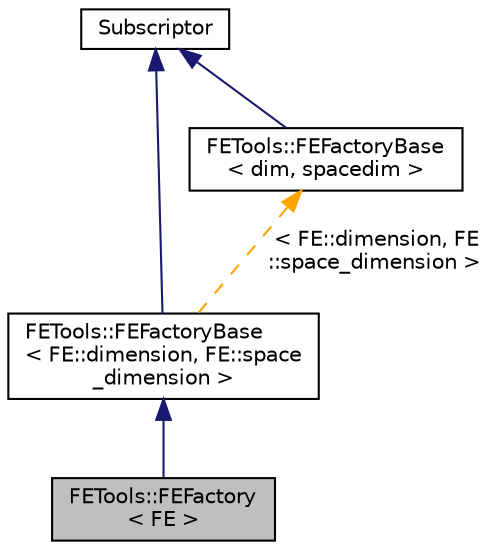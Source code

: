 digraph "FETools::FEFactory&lt; FE &gt;"
{
 // LATEX_PDF_SIZE
  edge [fontname="Helvetica",fontsize="10",labelfontname="Helvetica",labelfontsize="10"];
  node [fontname="Helvetica",fontsize="10",shape=record];
  Node1 [label="FETools::FEFactory\l\< FE \>",height=0.2,width=0.4,color="black", fillcolor="grey75", style="filled", fontcolor="black",tooltip=" "];
  Node2 -> Node1 [dir="back",color="midnightblue",fontsize="10",style="solid",fontname="Helvetica"];
  Node2 [label="FETools::FEFactoryBase\l\< FE::dimension, FE::space\l_dimension \>",height=0.2,width=0.4,color="black", fillcolor="white", style="filled",URL="$classFETools_1_1FEFactoryBase.html",tooltip=" "];
  Node3 -> Node2 [dir="back",color="midnightblue",fontsize="10",style="solid",fontname="Helvetica"];
  Node3 [label="Subscriptor",height=0.2,width=0.4,color="black", fillcolor="white", style="filled",URL="$classSubscriptor.html",tooltip=" "];
  Node4 -> Node2 [dir="back",color="orange",fontsize="10",style="dashed",label=" \< FE::dimension, FE\l::space_dimension \>" ,fontname="Helvetica"];
  Node4 [label="FETools::FEFactoryBase\l\< dim, spacedim \>",height=0.2,width=0.4,color="black", fillcolor="white", style="filled",URL="$classFETools_1_1FEFactoryBase.html",tooltip=" "];
  Node3 -> Node4 [dir="back",color="midnightblue",fontsize="10",style="solid",fontname="Helvetica"];
}
